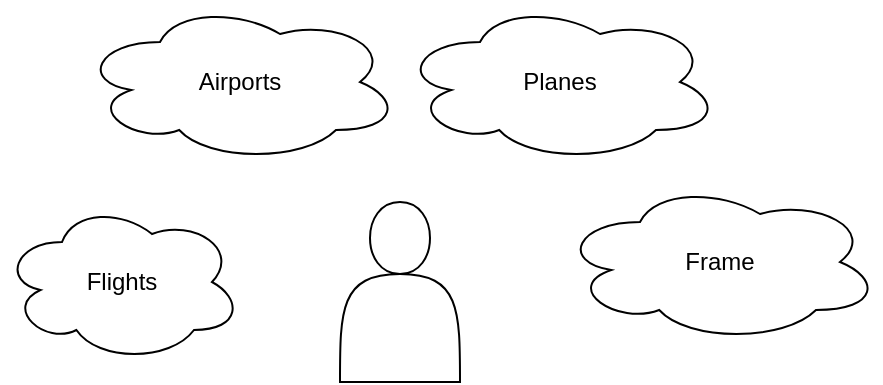 <mxfile>
    <diagram id="cKBd_tNWkHlATPWrMS_m" name="Purpose">
        <mxGraphModel dx="945" dy="696" grid="1" gridSize="10" guides="1" tooltips="1" connect="1" arrows="1" fold="1" page="1" pageScale="1" pageWidth="827" pageHeight="1169" math="0" shadow="0">
            <root>
                <mxCell id="0"/>
                <mxCell id="1" parent="0"/>
                <mxCell id="2" value="" style="shape=actor;whiteSpace=wrap;html=1;" parent="1" vertex="1">
                    <mxGeometry x="330" y="340" width="60" height="90" as="geometry"/>
                </mxCell>
                <mxCell id="3" value="Flights" style="ellipse;shape=cloud;whiteSpace=wrap;html=1;" parent="1" vertex="1">
                    <mxGeometry x="161" y="340" width="120" height="80" as="geometry"/>
                </mxCell>
                <mxCell id="4" value="Airports" style="ellipse;shape=cloud;whiteSpace=wrap;html=1;" parent="1" vertex="1">
                    <mxGeometry x="200" y="240" width="160" height="80" as="geometry"/>
                </mxCell>
                <mxCell id="5" value="Frame" style="ellipse;shape=cloud;whiteSpace=wrap;html=1;" parent="1" vertex="1">
                    <mxGeometry x="440" y="330" width="160" height="80" as="geometry"/>
                </mxCell>
                <mxCell id="6" value="Planes" style="ellipse;shape=cloud;whiteSpace=wrap;html=1;" parent="1" vertex="1">
                    <mxGeometry x="360" y="240" width="160" height="80" as="geometry"/>
                </mxCell>
            </root>
        </mxGraphModel>
    </diagram>
    <diagram id="15UR6XnbTtkx_rhGs56_" name="ER">
        <mxGraphModel dx="945" dy="696" grid="1" gridSize="10" guides="1" tooltips="1" connect="1" arrows="1" fold="1" page="1" pageScale="1" pageWidth="827" pageHeight="1169" math="0" shadow="0">
            <root>
                <mxCell id="2u_GgeGQWRgM_z2mmB_E-0"/>
                <mxCell id="2u_GgeGQWRgM_z2mmB_E-1" parent="2u_GgeGQWRgM_z2mmB_E-0"/>
                <mxCell id="9zeaj3tziZXdnaDd8XnS-2" value="" style="edgeStyle=none;html=1;endArrow=ERone;endFill=0;startArrow=ERmany;startFill=0;" edge="1" parent="2u_GgeGQWRgM_z2mmB_E-1" source="ppNSqpG5gArmucL4nR4V-0" target="9zeaj3tziZXdnaDd8XnS-0">
                    <mxGeometry relative="1" as="geometry"/>
                </mxCell>
                <mxCell id="9zeaj3tziZXdnaDd8XnS-3" value="" style="edgeStyle=none;html=1;startArrow=ERmany;startFill=0;endArrow=ERone;endFill=0;" edge="1" parent="2u_GgeGQWRgM_z2mmB_E-1" source="ppNSqpG5gArmucL4nR4V-0" target="9zeaj3tziZXdnaDd8XnS-1">
                    <mxGeometry relative="1" as="geometry"/>
                </mxCell>
                <mxCell id="ppNSqpG5gArmucL4nR4V-0" value="Flight" style="rounded=0;whiteSpace=wrap;html=1;" parent="2u_GgeGQWRgM_z2mmB_E-1" vertex="1">
                    <mxGeometry x="209" y="250" width="120" height="60" as="geometry"/>
                </mxCell>
                <mxCell id="ppNSqpG5gArmucL4nR4V-22" value="Plane" style="rounded=0;whiteSpace=wrap;html=1;" parent="2u_GgeGQWRgM_z2mmB_E-1" vertex="1">
                    <mxGeometry x="490" y="100" width="120" height="60" as="geometry"/>
                </mxCell>
                <mxCell id="V5lSEYwKekA0PapO-hXK-0" value="Airport" style="rounded=0;whiteSpace=wrap;html=1;" parent="2u_GgeGQWRgM_z2mmB_E-1" vertex="1">
                    <mxGeometry x="209" y="440" width="120" height="60" as="geometry"/>
                </mxCell>
                <mxCell id="V5lSEYwKekA0PapO-hXK-7" value="" style="edgeStyle=none;html=1;startArrow=none;startFill=0;endArrow=none;endFill=0;" parent="2u_GgeGQWRgM_z2mmB_E-1" source="V5lSEYwKekA0PapO-hXK-3" target="V5lSEYwKekA0PapO-hXK-0" edge="1">
                    <mxGeometry relative="1" as="geometry"/>
                </mxCell>
                <mxCell id="V5lSEYwKekA0PapO-hXK-3" value="name" style="ellipse;whiteSpace=wrap;html=1;" parent="2u_GgeGQWRgM_z2mmB_E-1" vertex="1">
                    <mxGeometry x="170" y="550" width="90" height="50" as="geometry"/>
                </mxCell>
                <mxCell id="V5lSEYwKekA0PapO-hXK-8" value="" style="edgeStyle=none;html=1;startArrow=none;startFill=0;endArrow=none;endFill=0;" parent="2u_GgeGQWRgM_z2mmB_E-1" source="V5lSEYwKekA0PapO-hXK-4" target="V5lSEYwKekA0PapO-hXK-0" edge="1">
                    <mxGeometry relative="1" as="geometry"/>
                </mxCell>
                <mxCell id="V5lSEYwKekA0PapO-hXK-4" value="city" style="ellipse;whiteSpace=wrap;html=1;" parent="2u_GgeGQWRgM_z2mmB_E-1" vertex="1">
                    <mxGeometry x="224" y="620" width="90" height="50" as="geometry"/>
                </mxCell>
                <mxCell id="EP0e88sNxeRvX9mwzavs-7" style="edgeStyle=none;html=1;startArrow=none;startFill=0;endArrow=ERone;endFill=0;" parent="2u_GgeGQWRgM_z2mmB_E-1" source="EP0e88sNxeRvX9mwzavs-4" target="ppNSqpG5gArmucL4nR4V-22" edge="1">
                    <mxGeometry relative="1" as="geometry"/>
                </mxCell>
                <mxCell id="9zeaj3tziZXdnaDd8XnS-17" value="" style="edgeStyle=none;html=1;startArrow=none;startFill=0;endArrow=ERmany;endFill=0;" edge="1" parent="2u_GgeGQWRgM_z2mmB_E-1" source="EP0e88sNxeRvX9mwzavs-4" target="ppNSqpG5gArmucL4nR4V-0">
                    <mxGeometry relative="1" as="geometry"/>
                </mxCell>
                <mxCell id="EP0e88sNxeRvX9mwzavs-4" value="assigned" style="rhombus;whiteSpace=wrap;html=1;" parent="2u_GgeGQWRgM_z2mmB_E-1" vertex="1">
                    <mxGeometry x="229" y="90" width="80" height="80" as="geometry"/>
                </mxCell>
                <mxCell id="_6o-B0m6dqda3ddUoEW7-4" value="" style="edgeStyle=none;html=1;startArrow=none;startFill=0;endArrow=none;endFill=0;" parent="2u_GgeGQWRgM_z2mmB_E-1" source="_6o-B0m6dqda3ddUoEW7-0" target="ppNSqpG5gArmucL4nR4V-22" edge="1">
                    <mxGeometry relative="1" as="geometry"/>
                </mxCell>
                <mxCell id="_6o-B0m6dqda3ddUoEW7-0" value="registration&lt;br&gt;number" style="ellipse;whiteSpace=wrap;html=1;" parent="2u_GgeGQWRgM_z2mmB_E-1" vertex="1">
                    <mxGeometry x="690" y="10" width="90" height="50" as="geometry"/>
                </mxCell>
                <mxCell id="Ciq9sxlkXLAkDAncEnbV-1" value="" style="edgeStyle=none;html=1;endArrow=none;endFill=0;" parent="2u_GgeGQWRgM_z2mmB_E-1" source="Ciq9sxlkXLAkDAncEnbV-0" target="V5lSEYwKekA0PapO-hXK-0" edge="1">
                    <mxGeometry relative="1" as="geometry"/>
                </mxCell>
                <mxCell id="Ciq9sxlkXLAkDAncEnbV-0" value="country" style="ellipse;whiteSpace=wrap;html=1;" parent="2u_GgeGQWRgM_z2mmB_E-1" vertex="1">
                    <mxGeometry x="280" y="550" width="90" height="50" as="geometry"/>
                </mxCell>
                <mxCell id="9zeaj3tziZXdnaDd8XnS-5" value="" style="edgeStyle=none;html=1;startArrow=ERmany;startFill=0;endArrow=none;endFill=0;" edge="1" parent="2u_GgeGQWRgM_z2mmB_E-1" source="9zeaj3tziZXdnaDd8XnS-0" target="9zeaj3tziZXdnaDd8XnS-4">
                    <mxGeometry relative="1" as="geometry"/>
                </mxCell>
                <mxCell id="9zeaj3tziZXdnaDd8XnS-0" value="Destination" style="rounded=0;whiteSpace=wrap;html=1;" vertex="1" parent="2u_GgeGQWRgM_z2mmB_E-1">
                    <mxGeometry x="380" y="250" width="120" height="60" as="geometry"/>
                </mxCell>
                <mxCell id="9zeaj3tziZXdnaDd8XnS-1" value="Origin" style="rounded=0;whiteSpace=wrap;html=1;" vertex="1" parent="2u_GgeGQWRgM_z2mmB_E-1">
                    <mxGeometry x="50" y="250" width="120" height="60" as="geometry"/>
                </mxCell>
                <mxCell id="9zeaj3tziZXdnaDd8XnS-6" style="edgeStyle=none;html=1;startArrow=none;startFill=0;endArrow=ERone;endFill=0;" edge="1" parent="2u_GgeGQWRgM_z2mmB_E-1" source="9zeaj3tziZXdnaDd8XnS-4" target="V5lSEYwKekA0PapO-hXK-0">
                    <mxGeometry relative="1" as="geometry"/>
                </mxCell>
                <mxCell id="9zeaj3tziZXdnaDd8XnS-4" value="has" style="rhombus;whiteSpace=wrap;html=1;rounded=0;" vertex="1" parent="2u_GgeGQWRgM_z2mmB_E-1">
                    <mxGeometry x="319" y="330" width="80" height="80" as="geometry"/>
                </mxCell>
                <mxCell id="9zeaj3tziZXdnaDd8XnS-8" value="" style="edgeStyle=none;html=1;startArrow=none;startFill=0;endArrow=ERmany;endFill=0;" edge="1" parent="2u_GgeGQWRgM_z2mmB_E-1" source="9zeaj3tziZXdnaDd8XnS-7" target="9zeaj3tziZXdnaDd8XnS-1">
                    <mxGeometry relative="1" as="geometry"/>
                </mxCell>
                <mxCell id="9zeaj3tziZXdnaDd8XnS-9" style="edgeStyle=none;html=1;startArrow=none;startFill=0;endArrow=ERone;endFill=0;" edge="1" parent="2u_GgeGQWRgM_z2mmB_E-1" source="9zeaj3tziZXdnaDd8XnS-7" target="V5lSEYwKekA0PapO-hXK-0">
                    <mxGeometry relative="1" as="geometry"/>
                </mxCell>
                <mxCell id="9zeaj3tziZXdnaDd8XnS-7" value="has" style="rhombus;whiteSpace=wrap;html=1;rounded=0;" vertex="1" parent="2u_GgeGQWRgM_z2mmB_E-1">
                    <mxGeometry x="139" y="330" width="80" height="80" as="geometry"/>
                </mxCell>
                <mxCell id="9zeaj3tziZXdnaDd8XnS-13" value="" style="edgeStyle=none;html=1;startArrow=none;startFill=0;endArrow=none;endFill=0;" edge="1" parent="2u_GgeGQWRgM_z2mmB_E-1" source="9zeaj3tziZXdnaDd8XnS-10" target="ppNSqpG5gArmucL4nR4V-22">
                    <mxGeometry relative="1" as="geometry"/>
                </mxCell>
                <mxCell id="9zeaj3tziZXdnaDd8XnS-10" value="manufacturer" style="ellipse;whiteSpace=wrap;html=1;" vertex="1" parent="2u_GgeGQWRgM_z2mmB_E-1">
                    <mxGeometry x="690" y="80" width="90" height="50" as="geometry"/>
                </mxCell>
                <mxCell id="9zeaj3tziZXdnaDd8XnS-15" style="edgeStyle=none;html=1;startArrow=none;startFill=0;endArrow=none;endFill=0;" edge="1" parent="2u_GgeGQWRgM_z2mmB_E-1" source="9zeaj3tziZXdnaDd8XnS-11" target="ppNSqpG5gArmucL4nR4V-22">
                    <mxGeometry relative="1" as="geometry"/>
                </mxCell>
                <mxCell id="9zeaj3tziZXdnaDd8XnS-11" value="model" style="ellipse;whiteSpace=wrap;html=1;" vertex="1" parent="2u_GgeGQWRgM_z2mmB_E-1">
                    <mxGeometry x="690" y="150" width="90" height="50" as="geometry"/>
                </mxCell>
                <mxCell id="9zeaj3tziZXdnaDd8XnS-16" style="edgeStyle=none;html=1;startArrow=none;startFill=0;endArrow=none;endFill=0;" edge="1" parent="2u_GgeGQWRgM_z2mmB_E-1" source="9zeaj3tziZXdnaDd8XnS-12" target="ppNSqpG5gArmucL4nR4V-22">
                    <mxGeometry relative="1" as="geometry"/>
                </mxCell>
                <mxCell id="9zeaj3tziZXdnaDd8XnS-12" value="capacity" style="ellipse;whiteSpace=wrap;html=1;" vertex="1" parent="2u_GgeGQWRgM_z2mmB_E-1">
                    <mxGeometry x="690" y="220" width="90" height="50" as="geometry"/>
                </mxCell>
                <mxCell id="9zeaj3tziZXdnaDd8XnS-19" value="" style="edgeStyle=none;html=1;startArrow=none;startFill=0;endArrow=none;endFill=0;" edge="1" parent="2u_GgeGQWRgM_z2mmB_E-1" source="9zeaj3tziZXdnaDd8XnS-18" target="ppNSqpG5gArmucL4nR4V-22">
                    <mxGeometry relative="1" as="geometry"/>
                </mxCell>
                <mxCell id="9zeaj3tziZXdnaDd8XnS-18" value="range" style="ellipse;whiteSpace=wrap;html=1;" vertex="1" parent="2u_GgeGQWRgM_z2mmB_E-1">
                    <mxGeometry x="570" y="220" width="90" height="50" as="geometry"/>
                </mxCell>
                <mxCell id="9zeaj3tziZXdnaDd8XnS-21" style="edgeStyle=none;html=1;startArrow=none;startFill=0;endArrow=none;endFill=0;" edge="1" parent="2u_GgeGQWRgM_z2mmB_E-1" source="9zeaj3tziZXdnaDd8XnS-20" target="ppNSqpG5gArmucL4nR4V-0">
                    <mxGeometry relative="1" as="geometry"/>
                </mxCell>
                <mxCell id="9zeaj3tziZXdnaDd8XnS-20" value="date" style="ellipse;whiteSpace=wrap;html=1;" vertex="1" parent="2u_GgeGQWRgM_z2mmB_E-1">
                    <mxGeometry x="110" y="160" width="90" height="50" as="geometry"/>
                </mxCell>
            </root>
        </mxGraphModel>
    </diagram>
    <diagram id="g17sYoDOzrbhVf1pqz28" name="UML">
        <mxGraphModel dx="945" dy="696" grid="1" gridSize="10" guides="1" tooltips="1" connect="1" arrows="1" fold="1" page="1" pageScale="1" pageWidth="827" pageHeight="1169" math="0" shadow="0">
            <root>
                <mxCell id="H7DWUn0vDwxtsgN2xfW3-0"/>
                <mxCell id="H7DWUn0vDwxtsgN2xfW3-1" parent="H7DWUn0vDwxtsgN2xfW3-0"/>
                <mxCell id="ibTVMDYp4FMrRR7t5OcI-6" style="edgeStyle=none;html=1;startArrow=ERone;startFill=0;endArrow=ERone;endFill=0;" edge="1" parent="H7DWUn0vDwxtsgN2xfW3-1" source="fPOA35cbHbnLuMqZz_aw-0" target="fPOA35cbHbnLuMqZz_aw-4">
                    <mxGeometry relative="1" as="geometry"/>
                </mxCell>
                <mxCell id="ibTVMDYp4FMrRR7t5OcI-7" style="edgeStyle=none;html=1;startArrow=ERone;startFill=0;endArrow=ERone;endFill=0;" edge="1" parent="H7DWUn0vDwxtsgN2xfW3-1" source="fPOA35cbHbnLuMqZz_aw-0" target="fPOA35cbHbnLuMqZz_aw-8">
                    <mxGeometry relative="1" as="geometry"/>
                </mxCell>
                <mxCell id="fPOA35cbHbnLuMqZz_aw-0" value="Flight" style="swimlane;fontStyle=0;childLayout=stackLayout;horizontal=1;startSize=30;horizontalStack=0;resizeParent=1;resizeParentMax=0;resizeLast=0;collapsible=1;marginBottom=0;" vertex="1" parent="H7DWUn0vDwxtsgN2xfW3-1">
                    <mxGeometry x="344" y="400" width="140" height="120" as="geometry"/>
                </mxCell>
                <mxCell id="fPOA35cbHbnLuMqZz_aw-1" value="+ flight_id: int" style="text;strokeColor=none;fillColor=none;align=left;verticalAlign=middle;spacingLeft=4;spacingRight=4;overflow=hidden;points=[[0,0.5],[1,0.5]];portConstraint=eastwest;rotatable=0;fontStyle=5" vertex="1" parent="fPOA35cbHbnLuMqZz_aw-0">
                    <mxGeometry y="30" width="140" height="30" as="geometry"/>
                </mxCell>
                <mxCell id="fPOA35cbHbnLuMqZz_aw-2" value="+ date: DateTimer" style="text;strokeColor=none;fillColor=none;align=left;verticalAlign=middle;spacingLeft=4;spacingRight=4;overflow=hidden;points=[[0,0.5],[1,0.5]];portConstraint=eastwest;rotatable=0;" vertex="1" parent="fPOA35cbHbnLuMqZz_aw-0">
                    <mxGeometry y="60" width="140" height="30" as="geometry"/>
                </mxCell>
                <mxCell id="ApfwqCtkHL3Vkl6SHlMp-0" value="+ fk_plane_id: int" style="text;strokeColor=none;fillColor=none;align=left;verticalAlign=middle;spacingLeft=4;spacingRight=4;overflow=hidden;points=[[0,0.5],[1,0.5]];portConstraint=eastwest;rotatable=0;fontStyle=2" vertex="1" parent="fPOA35cbHbnLuMqZz_aw-0">
                    <mxGeometry y="90" width="140" height="30" as="geometry"/>
                </mxCell>
                <mxCell id="ibTVMDYp4FMrRR7t5OcI-4" style="edgeStyle=orthogonalEdgeStyle;html=1;startArrow=ERmany;startFill=0;endArrow=ERone;endFill=0;exitX=1;exitY=0.5;exitDx=0;exitDy=0;entryX=0;entryY=0.5;entryDx=0;entryDy=0;" edge="1" parent="H7DWUn0vDwxtsgN2xfW3-1" source="ibTVMDYp4FMrRR7t5OcI-1" target="58dsIIJwV0qnX1QviSA8-1">
                    <mxGeometry relative="1" as="geometry"/>
                </mxCell>
                <mxCell id="fPOA35cbHbnLuMqZz_aw-4" value="Origin" style="swimlane;fontStyle=0;childLayout=stackLayout;horizontal=1;startSize=30;horizontalStack=0;resizeParent=1;resizeParentMax=0;resizeLast=0;collapsible=1;marginBottom=0;" vertex="1" parent="H7DWUn0vDwxtsgN2xfW3-1">
                    <mxGeometry x="80" y="415" width="140" height="90" as="geometry"/>
                </mxCell>
                <mxCell id="fPOA35cbHbnLuMqZz_aw-5" value="+ origin_id: int" style="text;strokeColor=none;fillColor=none;align=left;verticalAlign=middle;spacingLeft=4;spacingRight=4;overflow=hidden;points=[[0,0.5],[1,0.5]];portConstraint=eastwest;rotatable=0;fontStyle=5" vertex="1" parent="fPOA35cbHbnLuMqZz_aw-4">
                    <mxGeometry y="30" width="140" height="30" as="geometry"/>
                </mxCell>
                <mxCell id="ibTVMDYp4FMrRR7t5OcI-1" value="+ fk_airport_id: string" style="text;strokeColor=none;fillColor=none;align=left;verticalAlign=middle;spacingLeft=4;spacingRight=4;overflow=hidden;points=[[0,0.5],[1,0.5]];portConstraint=eastwest;rotatable=0;fontStyle=2" vertex="1" parent="fPOA35cbHbnLuMqZz_aw-4">
                    <mxGeometry y="60" width="140" height="30" as="geometry"/>
                </mxCell>
                <mxCell id="ibTVMDYp4FMrRR7t5OcI-5" style="edgeStyle=orthogonalEdgeStyle;html=1;startArrow=ERmany;startFill=0;endArrow=none;endFill=0;exitX=0;exitY=0.5;exitDx=0;exitDy=0;entryX=1;entryY=0.5;entryDx=0;entryDy=0;" edge="1" parent="H7DWUn0vDwxtsgN2xfW3-1" source="ibTVMDYp4FMrRR7t5OcI-0" target="58dsIIJwV0qnX1QviSA8-1">
                    <mxGeometry relative="1" as="geometry"/>
                </mxCell>
                <mxCell id="fPOA35cbHbnLuMqZz_aw-8" value="Destination" style="swimlane;fontStyle=0;childLayout=stackLayout;horizontal=1;startSize=30;horizontalStack=0;resizeParent=1;resizeParentMax=0;resizeLast=0;collapsible=1;marginBottom=0;" vertex="1" parent="H7DWUn0vDwxtsgN2xfW3-1">
                    <mxGeometry x="620" y="415" width="140" height="90" as="geometry"/>
                </mxCell>
                <mxCell id="fPOA35cbHbnLuMqZz_aw-11" value="+ dest_id: int" style="text;strokeColor=none;fillColor=none;align=left;verticalAlign=middle;spacingLeft=4;spacingRight=4;overflow=hidden;points=[[0,0.5],[1,0.5]];portConstraint=eastwest;rotatable=0;fontStyle=5" vertex="1" parent="fPOA35cbHbnLuMqZz_aw-8">
                    <mxGeometry y="30" width="140" height="30" as="geometry"/>
                </mxCell>
                <mxCell id="ibTVMDYp4FMrRR7t5OcI-0" value="+ fk_airport_id: string" style="text;strokeColor=none;fillColor=none;align=left;verticalAlign=middle;spacingLeft=4;spacingRight=4;overflow=hidden;points=[[0,0.5],[1,0.5]];portConstraint=eastwest;rotatable=0;fontStyle=2" vertex="1" parent="fPOA35cbHbnLuMqZz_aw-8">
                    <mxGeometry y="60" width="140" height="30" as="geometry"/>
                </mxCell>
                <mxCell id="58dsIIJwV0qnX1QviSA8-0" value="Airport" style="swimlane;fontStyle=0;childLayout=stackLayout;horizontal=1;startSize=30;horizontalStack=0;resizeParent=1;resizeParentMax=0;resizeLast=0;collapsible=1;marginBottom=0;" vertex="1" parent="H7DWUn0vDwxtsgN2xfW3-1">
                    <mxGeometry x="344" y="595" width="140" height="150" as="geometry"/>
                </mxCell>
                <mxCell id="58dsIIJwV0qnX1QviSA8-1" value="+ flight_id: int" style="text;strokeColor=none;fillColor=none;align=left;verticalAlign=middle;spacingLeft=4;spacingRight=4;overflow=hidden;points=[[0,0.5],[1,0.5]];portConstraint=eastwest;rotatable=0;fontStyle=5" vertex="1" parent="58dsIIJwV0qnX1QviSA8-0">
                    <mxGeometry y="30" width="140" height="30" as="geometry"/>
                </mxCell>
                <mxCell id="58dsIIJwV0qnX1QviSA8-2" value="+ name: string" style="text;strokeColor=none;fillColor=none;align=left;verticalAlign=middle;spacingLeft=4;spacingRight=4;overflow=hidden;points=[[0,0.5],[1,0.5]];portConstraint=eastwest;rotatable=0;" vertex="1" parent="58dsIIJwV0qnX1QviSA8-0">
                    <mxGeometry y="60" width="140" height="30" as="geometry"/>
                </mxCell>
                <mxCell id="58dsIIJwV0qnX1QviSA8-3" value="+ country: string" style="text;strokeColor=none;fillColor=none;align=left;verticalAlign=middle;spacingLeft=4;spacingRight=4;overflow=hidden;points=[[0,0.5],[1,0.5]];portConstraint=eastwest;rotatable=0;" vertex="1" parent="58dsIIJwV0qnX1QviSA8-0">
                    <mxGeometry y="90" width="140" height="30" as="geometry"/>
                </mxCell>
                <mxCell id="-EFN7i_hQpjHR_kCKeKe-0" value="+ city: string" style="text;strokeColor=none;fillColor=none;align=left;verticalAlign=middle;spacingLeft=4;spacingRight=4;overflow=hidden;points=[[0,0.5],[1,0.5]];portConstraint=eastwest;rotatable=0;" vertex="1" parent="58dsIIJwV0qnX1QviSA8-0">
                    <mxGeometry y="120" width="140" height="30" as="geometry"/>
                </mxCell>
                <mxCell id="wU1ZE2j_8xutB3v7LNH0-2" style="html=1;startArrow=ERone;startFill=0;endArrow=ERmany;endFill=0;" edge="1" parent="H7DWUn0vDwxtsgN2xfW3-1" source="ibTVMDYp4FMrRR7t5OcI-8" target="fPOA35cbHbnLuMqZz_aw-0">
                    <mxGeometry relative="1" as="geometry"/>
                </mxCell>
                <mxCell id="ibTVMDYp4FMrRR7t5OcI-8" value="Plane" style="swimlane;fontStyle=0;childLayout=stackLayout;horizontal=1;startSize=30;horizontalStack=0;resizeParent=1;resizeParentMax=0;resizeLast=0;collapsible=1;marginBottom=0;" vertex="1" parent="H7DWUn0vDwxtsgN2xfW3-1">
                    <mxGeometry x="344" y="80" width="140" height="210" as="geometry"/>
                </mxCell>
                <mxCell id="ibTVMDYp4FMrRR7t5OcI-9" value="+ flight_id: int" style="text;strokeColor=none;fillColor=none;align=left;verticalAlign=middle;spacingLeft=4;spacingRight=4;overflow=hidden;points=[[0,0.5],[1,0.5]];portConstraint=eastwest;rotatable=0;fontStyle=5" vertex="1" parent="ibTVMDYp4FMrRR7t5OcI-8">
                    <mxGeometry y="30" width="140" height="30" as="geometry"/>
                </mxCell>
                <mxCell id="ibTVMDYp4FMrRR7t5OcI-10" value="+ registrationNr: int" style="text;strokeColor=none;fillColor=none;align=left;verticalAlign=middle;spacingLeft=4;spacingRight=4;overflow=hidden;points=[[0,0.5],[1,0.5]];portConstraint=eastwest;rotatable=0;" vertex="1" parent="ibTVMDYp4FMrRR7t5OcI-8">
                    <mxGeometry y="60" width="140" height="30" as="geometry"/>
                </mxCell>
                <mxCell id="RnPPlDHqjtS_28sbqdzH-0" value="+ manufacturer: string" style="text;strokeColor=none;fillColor=none;align=left;verticalAlign=middle;spacingLeft=4;spacingRight=4;overflow=hidden;points=[[0,0.5],[1,0.5]];portConstraint=eastwest;rotatable=0;" vertex="1" parent="ibTVMDYp4FMrRR7t5OcI-8">
                    <mxGeometry y="90" width="140" height="30" as="geometry"/>
                </mxCell>
                <mxCell id="RnPPlDHqjtS_28sbqdzH-1" value="+ model: string" style="text;strokeColor=none;fillColor=none;align=left;verticalAlign=middle;spacingLeft=4;spacingRight=4;overflow=hidden;points=[[0,0.5],[1,0.5]];portConstraint=eastwest;rotatable=0;" vertex="1" parent="ibTVMDYp4FMrRR7t5OcI-8">
                    <mxGeometry y="120" width="140" height="30" as="geometry"/>
                </mxCell>
                <mxCell id="RnPPlDHqjtS_28sbqdzH-2" value="+ capacity: int" style="text;strokeColor=none;fillColor=none;align=left;verticalAlign=middle;spacingLeft=4;spacingRight=4;overflow=hidden;points=[[0,0.5],[1,0.5]];portConstraint=eastwest;rotatable=0;" vertex="1" parent="ibTVMDYp4FMrRR7t5OcI-8">
                    <mxGeometry y="150" width="140" height="30" as="geometry"/>
                </mxCell>
                <mxCell id="wU1ZE2j_8xutB3v7LNH0-0" value="+ range: int" style="text;strokeColor=none;fillColor=none;align=left;verticalAlign=middle;spacingLeft=4;spacingRight=4;overflow=hidden;points=[[0,0.5],[1,0.5]];portConstraint=eastwest;rotatable=0;" vertex="1" parent="ibTVMDYp4FMrRR7t5OcI-8">
                    <mxGeometry y="180" width="140" height="30" as="geometry"/>
                </mxCell>
            </root>
        </mxGraphModel>
    </diagram>
</mxfile>